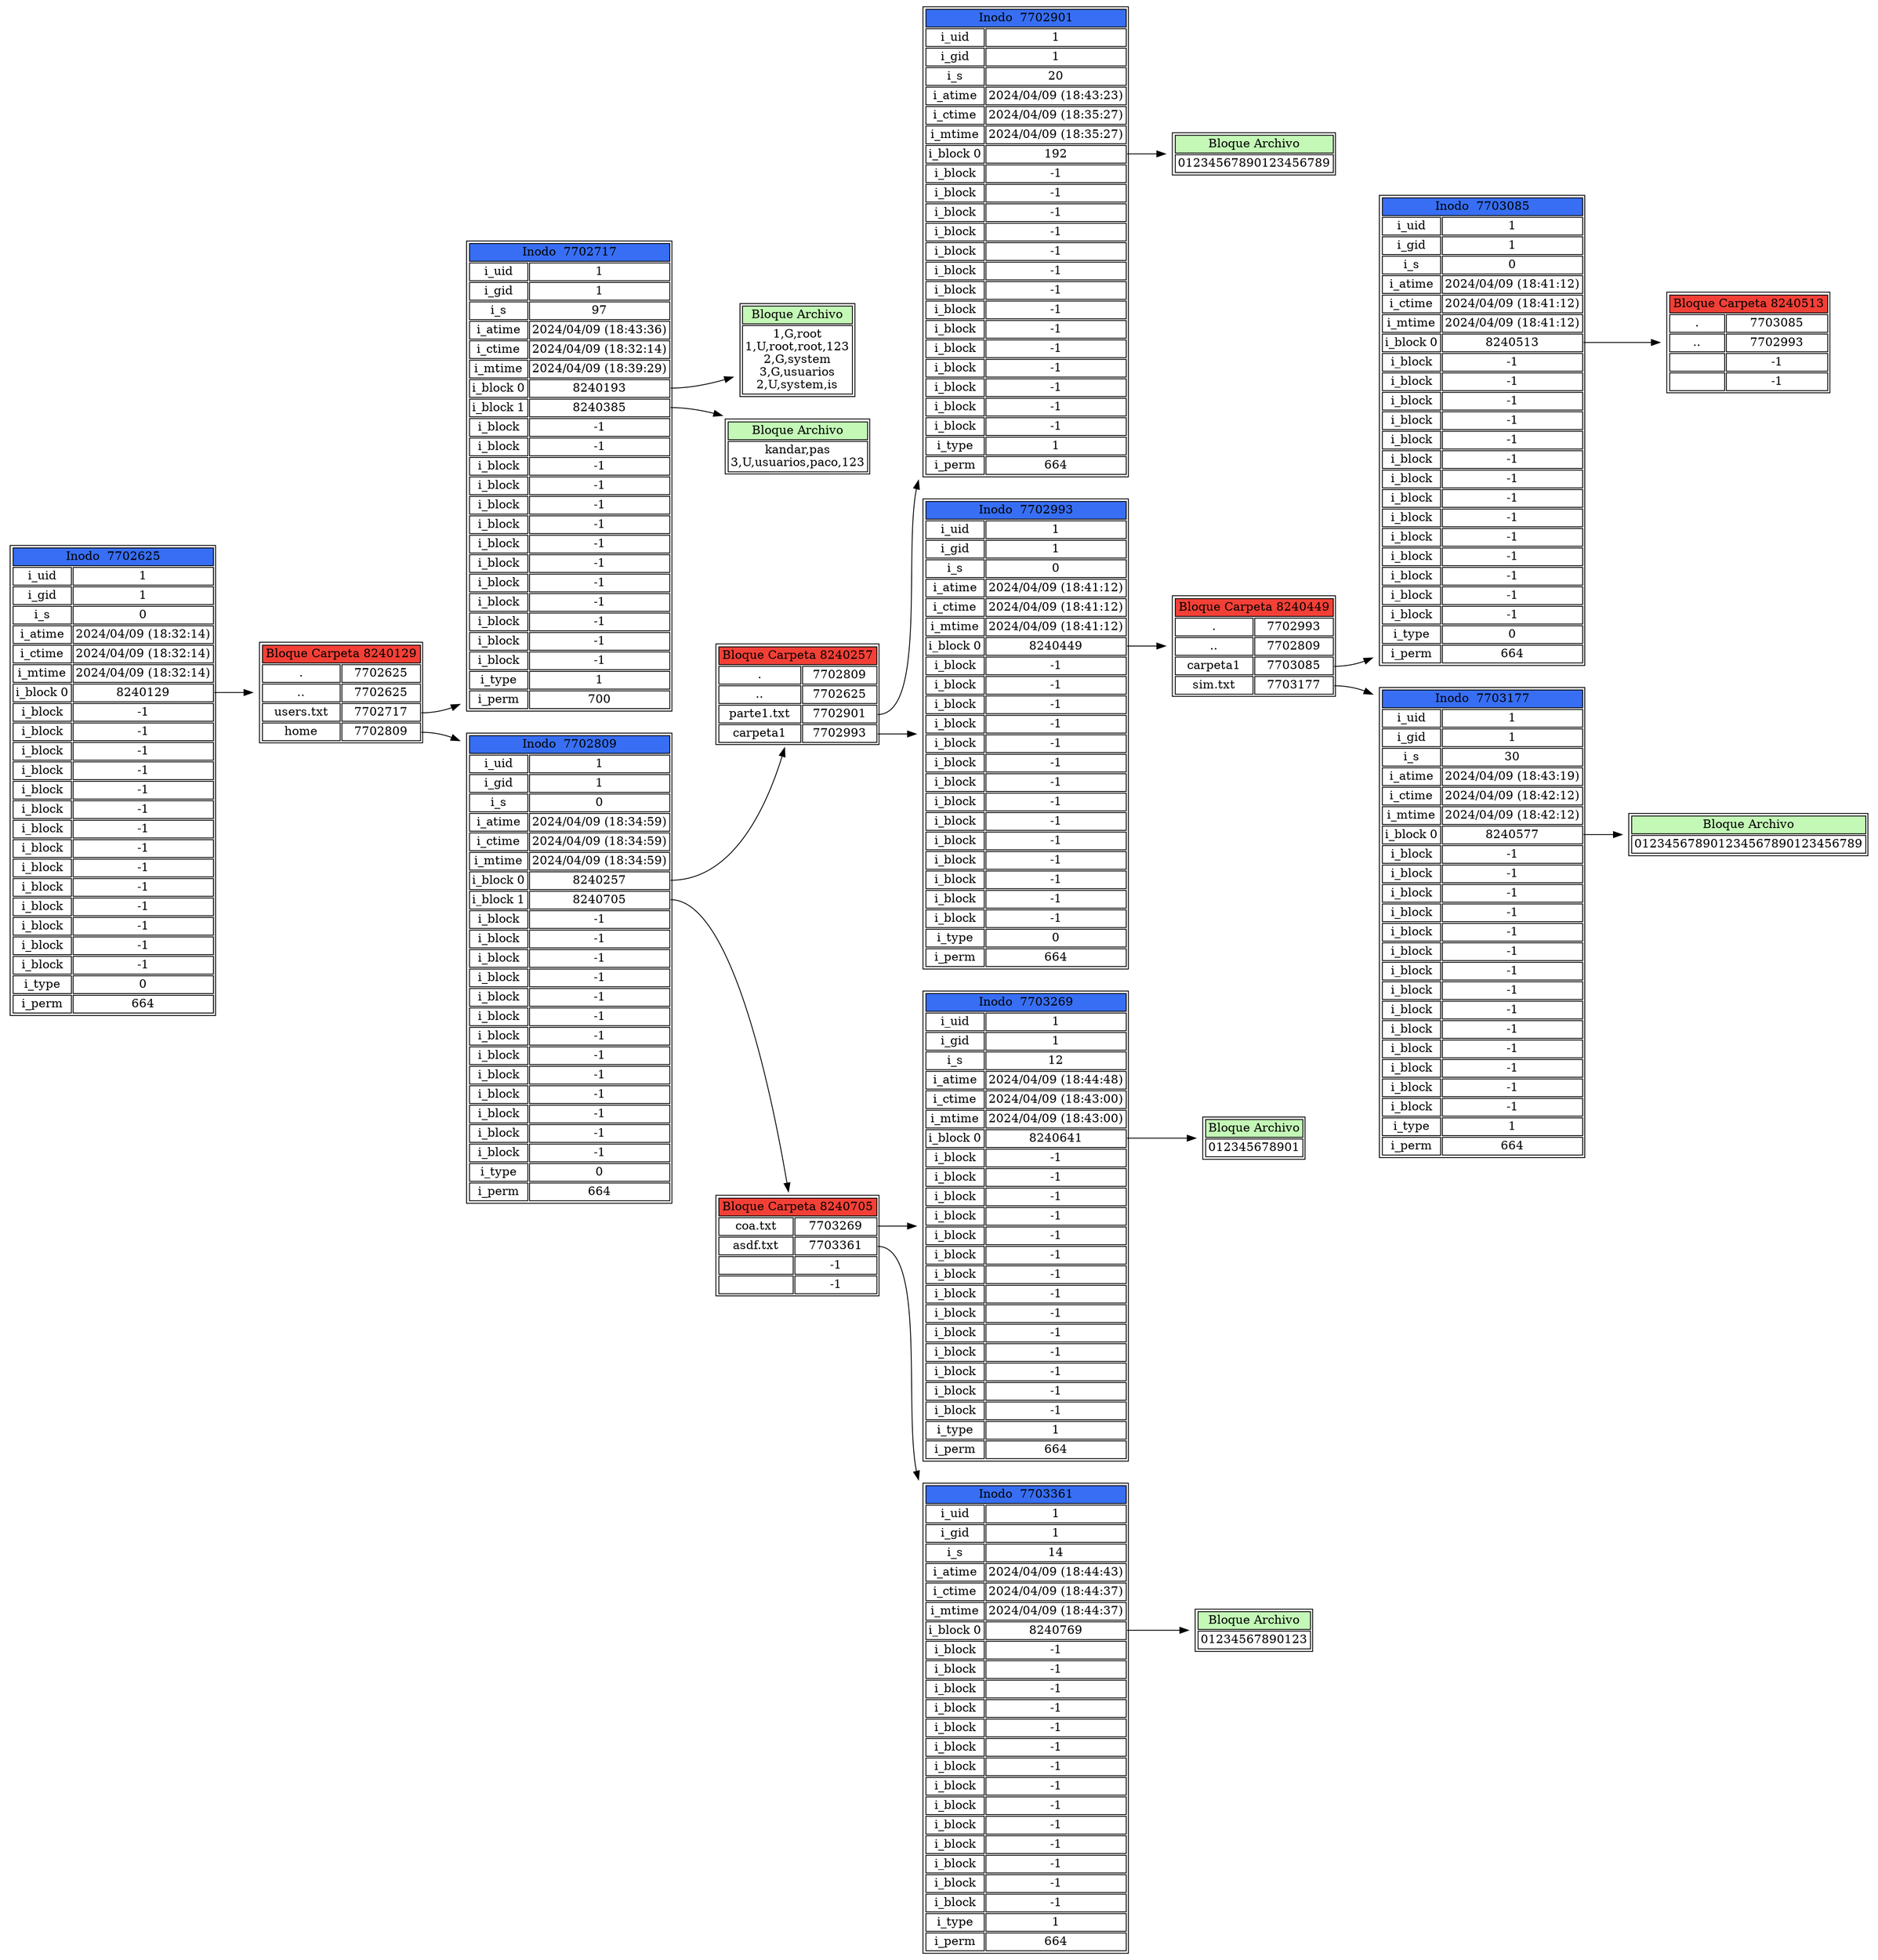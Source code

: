 digraph G {
	rankdir=LR;
	node[shape=none];
	n7702625[label=<<table>
		<tr>
			<td bgcolor="#376ef3" colspan="2">Inodo  7702625</td>
		</tr>
		<tr>
			<td>i_uid</td>
			<td>1</td>
		</tr>
		<tr>
			<td>i_gid</td>
			<td>1</td>
		</tr>
		<tr>
			<td>i_s</td>
			<td>0</td>
		</tr>
		<tr>
			<td>i_atime</td>
			<td>2024/04/09 (18:32:14)</td>
		</tr>
		<tr>
			<td>i_ctime</td>
			<td>2024/04/09 (18:32:14)</td>
		</tr>
		<tr>
			<td>i_mtime</td>
			<td>2024/04/09 (18:32:14)</td>
		</tr>
		<tr>
			<td>i_block 0</td>
			<td port="8240129">8240129</td>
		</tr>
		<tr>
			<td>i_block</td>
			<td>-1</td>
		</tr>
		<tr>
			<td>i_block</td>
			<td>-1</td>
		</tr>
		<tr>
			<td>i_block</td>
			<td>-1</td>
		</tr>
		<tr>
			<td>i_block</td>
			<td>-1</td>
		</tr>
		<tr>
			<td>i_block</td>
			<td>-1</td>
		</tr>
		<tr>
			<td>i_block</td>
			<td>-1</td>
		</tr>
		<tr>
			<td>i_block</td>
			<td>-1</td>
		</tr>
		<tr>
			<td>i_block</td>
			<td>-1</td>
		</tr>
		<tr>
			<td>i_block</td>
			<td>-1</td>
		</tr>
		<tr>
			<td>i_block</td>
			<td>-1</td>
		</tr>
		<tr>
			<td>i_block</td>
			<td>-1</td>
		</tr>
		<tr>
			<td>i_block</td>
			<td>-1</td>
		</tr>
		<tr>
			<td>i_block</td>
			<td>-1</td>
		</tr>
		<tr>
			<td>i_block</td>
			<td>-1</td>
		</tr>
		<tr>
			<td>i_type</td>
			<td>0</td>
		</tr>
		<tr>
			<td>i_perm</td>
			<td>664</td>
		</tr>
	</table>>];

	n8240129[label=<<table>
		<tr>
			<td colspan="2" bgcolor="#f34037">Bloque Carpeta 8240129</td>
		</tr>
		<tr>
			<td>.</td>
			<td port="7702625">7702625</td>
		</tr>
		<tr>
			<td>..</td>
			<td port="7702625">7702625</td>
		</tr>
		<tr>
			<td>users.txt</td>
			<td port="7702717">7702717</td>
		</tr>
		<tr>
			<td>home</td>
			<td port="7702809">7702809</td>
		</tr>
	</table>>];
n8240129:7702717->n7702717;
n8240129:7702809->n7702809;

n7702625:8240129->n8240129;

	n7702717[label=<<table>
		<tr>
			<td bgcolor="#376ef3" colspan="2">Inodo  7702717</td>
		</tr>
		<tr>
			<td>i_uid</td>
			<td>1</td>
		</tr>
		<tr>
			<td>i_gid</td>
			<td>1</td>
		</tr>
		<tr>
			<td>i_s</td>
			<td>97</td>
		</tr>
		<tr>
			<td>i_atime</td>
			<td>2024/04/09 (18:43:36)</td>
		</tr>
		<tr>
			<td>i_ctime</td>
			<td>2024/04/09 (18:32:14)</td>
		</tr>
		<tr>
			<td>i_mtime</td>
			<td>2024/04/09 (18:39:29)</td>
		</tr>
		<tr>
			<td>i_block 0</td>
			<td port="8240193">8240193</td>
		</tr>
		<tr>
			<td>i_block 1</td>
			<td port="8240385">8240385</td>
		</tr>
		<tr>
			<td>i_block</td>
			<td>-1</td>
		</tr>
		<tr>
			<td>i_block</td>
			<td>-1</td>
		</tr>
		<tr>
			<td>i_block</td>
			<td>-1</td>
		</tr>
		<tr>
			<td>i_block</td>
			<td>-1</td>
		</tr>
		<tr>
			<td>i_block</td>
			<td>-1</td>
		</tr>
		<tr>
			<td>i_block</td>
			<td>-1</td>
		</tr>
		<tr>
			<td>i_block</td>
			<td>-1</td>
		</tr>
		<tr>
			<td>i_block</td>
			<td>-1</td>
		</tr>
		<tr>
			<td>i_block</td>
			<td>-1</td>
		</tr>
		<tr>
			<td>i_block</td>
			<td>-1</td>
		</tr>
		<tr>
			<td>i_block</td>
			<td>-1</td>
		</tr>
		<tr>
			<td>i_block</td>
			<td>-1</td>
		</tr>
		<tr>
			<td>i_block</td>
			<td>-1</td>
		</tr>
		<tr>
			<td>i_type</td>
			<td>1</td>
		</tr>
		<tr>
			<td>i_perm</td>
			<td>700</td>
		</tr>
	</table>>];

	n8240193[label=<<table>
		<tr>
			<td bgcolor="#c3f8b6">Bloque Archivo</td>
		</tr>
		<tr>
			<td>1,G,root<br/>1,U,root,root,123<br/>2,G,system<br/>3,G,usuarios<br/>2,U,system,is</td>
		</tr>
	</table>>];

n7702717:8240193->n8240193;

	n8240385[label=<<table>
		<tr>
			<td bgcolor="#c3f8b6">Bloque Archivo</td>
		</tr>
		<tr>
			<td>kandar,pas<br/>3,U,usuarios,paco,123<br/></td>
		</tr>
	</table>>];

n7702717:8240385->n8240385;

	n7702809[label=<<table>
		<tr>
			<td bgcolor="#376ef3" colspan="2">Inodo  7702809</td>
		</tr>
		<tr>
			<td>i_uid</td>
			<td>1</td>
		</tr>
		<tr>
			<td>i_gid</td>
			<td>1</td>
		</tr>
		<tr>
			<td>i_s</td>
			<td>0</td>
		</tr>
		<tr>
			<td>i_atime</td>
			<td>2024/04/09 (18:34:59)</td>
		</tr>
		<tr>
			<td>i_ctime</td>
			<td>2024/04/09 (18:34:59)</td>
		</tr>
		<tr>
			<td>i_mtime</td>
			<td>2024/04/09 (18:34:59)</td>
		</tr>
		<tr>
			<td>i_block 0</td>
			<td port="8240257">8240257</td>
		</tr>
		<tr>
			<td>i_block 1</td>
			<td port="8240705">8240705</td>
		</tr>
		<tr>
			<td>i_block</td>
			<td>-1</td>
		</tr>
		<tr>
			<td>i_block</td>
			<td>-1</td>
		</tr>
		<tr>
			<td>i_block</td>
			<td>-1</td>
		</tr>
		<tr>
			<td>i_block</td>
			<td>-1</td>
		</tr>
		<tr>
			<td>i_block</td>
			<td>-1</td>
		</tr>
		<tr>
			<td>i_block</td>
			<td>-1</td>
		</tr>
		<tr>
			<td>i_block</td>
			<td>-1</td>
		</tr>
		<tr>
			<td>i_block</td>
			<td>-1</td>
		</tr>
		<tr>
			<td>i_block</td>
			<td>-1</td>
		</tr>
		<tr>
			<td>i_block</td>
			<td>-1</td>
		</tr>
		<tr>
			<td>i_block</td>
			<td>-1</td>
		</tr>
		<tr>
			<td>i_block</td>
			<td>-1</td>
		</tr>
		<tr>
			<td>i_block</td>
			<td>-1</td>
		</tr>
		<tr>
			<td>i_type</td>
			<td>0</td>
		</tr>
		<tr>
			<td>i_perm</td>
			<td>664</td>
		</tr>
	</table>>];

	n8240257[label=<<table>
		<tr>
			<td colspan="2" bgcolor="#f34037">Bloque Carpeta 8240257</td>
		</tr>
		<tr>
			<td>.</td>
			<td port="7702809">7702809</td>
		</tr>
		<tr>
			<td>..</td>
			<td port="7702625">7702625</td>
		</tr>
		<tr>
			<td>parte1.txt</td>
			<td port="7702901">7702901</td>
		</tr>
		<tr>
			<td>carpeta1</td>
			<td port="7702993">7702993</td>
		</tr>
	</table>>];
n8240257:7702901->n7702901;
n8240257:7702993->n7702993;

n7702809:8240257->n8240257;

	n8240705[label=<<table>
		<tr>
			<td colspan="2" bgcolor="#f34037">Bloque Carpeta 8240705</td>
		</tr>
		<tr>
			<td>coa.txt</td>
			<td port="7703269">7703269</td>
		</tr>
		<tr>
			<td>asdf.txt</td>
			<td port="7703361">7703361</td>
		</tr>
		<tr>
			<td></td>
			<td port="-1">-1</td>
		</tr>
		<tr>
			<td></td>
			<td port="-1">-1</td>
		</tr>
	</table>>];
n8240705:7703269->n7703269;
n8240705:7703361->n7703361;

n7702809:8240705->n8240705;

	n7702901[label=<<table>
		<tr>
			<td bgcolor="#376ef3" colspan="2">Inodo  7702901</td>
		</tr>
		<tr>
			<td>i_uid</td>
			<td>1</td>
		</tr>
		<tr>
			<td>i_gid</td>
			<td>1</td>
		</tr>
		<tr>
			<td>i_s</td>
			<td>20</td>
		</tr>
		<tr>
			<td>i_atime</td>
			<td>2024/04/09 (18:43:23)</td>
		</tr>
		<tr>
			<td>i_ctime</td>
			<td>2024/04/09 (18:35:27)</td>
		</tr>
		<tr>
			<td>i_mtime</td>
			<td>2024/04/09 (18:35:27)</td>
		</tr>
		<tr>
			<td>i_block 0</td>
			<td port="192">192</td>
		</tr>
		<tr>
			<td>i_block</td>
			<td>-1</td>
		</tr>
		<tr>
			<td>i_block</td>
			<td>-1</td>
		</tr>
		<tr>
			<td>i_block</td>
			<td>-1</td>
		</tr>
		<tr>
			<td>i_block</td>
			<td>-1</td>
		</tr>
		<tr>
			<td>i_block</td>
			<td>-1</td>
		</tr>
		<tr>
			<td>i_block</td>
			<td>-1</td>
		</tr>
		<tr>
			<td>i_block</td>
			<td>-1</td>
		</tr>
		<tr>
			<td>i_block</td>
			<td>-1</td>
		</tr>
		<tr>
			<td>i_block</td>
			<td>-1</td>
		</tr>
		<tr>
			<td>i_block</td>
			<td>-1</td>
		</tr>
		<tr>
			<td>i_block</td>
			<td>-1</td>
		</tr>
		<tr>
			<td>i_block</td>
			<td>-1</td>
		</tr>
		<tr>
			<td>i_block</td>
			<td>-1</td>
		</tr>
		<tr>
			<td>i_block</td>
			<td>-1</td>
		</tr>
		<tr>
			<td>i_type</td>
			<td>1</td>
		</tr>
		<tr>
			<td>i_perm</td>
			<td>664</td>
		</tr>
	</table>>];

	n192[label=<<table>
		<tr>
			<td bgcolor="#c3f8b6">Bloque Archivo</td>
		</tr>
		<tr>
			<td>01234567890123456789</td>
		</tr>
	</table>>];

n7702901:192->n192;

	n7702993[label=<<table>
		<tr>
			<td bgcolor="#376ef3" colspan="2">Inodo  7702993</td>
		</tr>
		<tr>
			<td>i_uid</td>
			<td>1</td>
		</tr>
		<tr>
			<td>i_gid</td>
			<td>1</td>
		</tr>
		<tr>
			<td>i_s</td>
			<td>0</td>
		</tr>
		<tr>
			<td>i_atime</td>
			<td>2024/04/09 (18:41:12)</td>
		</tr>
		<tr>
			<td>i_ctime</td>
			<td>2024/04/09 (18:41:12)</td>
		</tr>
		<tr>
			<td>i_mtime</td>
			<td>2024/04/09 (18:41:12)</td>
		</tr>
		<tr>
			<td>i_block 0</td>
			<td port="8240449">8240449</td>
		</tr>
		<tr>
			<td>i_block</td>
			<td>-1</td>
		</tr>
		<tr>
			<td>i_block</td>
			<td>-1</td>
		</tr>
		<tr>
			<td>i_block</td>
			<td>-1</td>
		</tr>
		<tr>
			<td>i_block</td>
			<td>-1</td>
		</tr>
		<tr>
			<td>i_block</td>
			<td>-1</td>
		</tr>
		<tr>
			<td>i_block</td>
			<td>-1</td>
		</tr>
		<tr>
			<td>i_block</td>
			<td>-1</td>
		</tr>
		<tr>
			<td>i_block</td>
			<td>-1</td>
		</tr>
		<tr>
			<td>i_block</td>
			<td>-1</td>
		</tr>
		<tr>
			<td>i_block</td>
			<td>-1</td>
		</tr>
		<tr>
			<td>i_block</td>
			<td>-1</td>
		</tr>
		<tr>
			<td>i_block</td>
			<td>-1</td>
		</tr>
		<tr>
			<td>i_block</td>
			<td>-1</td>
		</tr>
		<tr>
			<td>i_block</td>
			<td>-1</td>
		</tr>
		<tr>
			<td>i_type</td>
			<td>0</td>
		</tr>
		<tr>
			<td>i_perm</td>
			<td>664</td>
		</tr>
	</table>>];

	n8240449[label=<<table>
		<tr>
			<td colspan="2" bgcolor="#f34037">Bloque Carpeta 8240449</td>
		</tr>
		<tr>
			<td>.</td>
			<td port="7702993">7702993</td>
		</tr>
		<tr>
			<td>..</td>
			<td port="7702809">7702809</td>
		</tr>
		<tr>
			<td>carpeta1</td>
			<td port="7703085">7703085</td>
		</tr>
		<tr>
			<td>sim.txt</td>
			<td port="7703177">7703177</td>
		</tr>
	</table>>];
n8240449:7703085->n7703085;
n8240449:7703177->n7703177;

n7702993:8240449->n8240449;

	n7703085[label=<<table>
		<tr>
			<td bgcolor="#376ef3" colspan="2">Inodo  7703085</td>
		</tr>
		<tr>
			<td>i_uid</td>
			<td>1</td>
		</tr>
		<tr>
			<td>i_gid</td>
			<td>1</td>
		</tr>
		<tr>
			<td>i_s</td>
			<td>0</td>
		</tr>
		<tr>
			<td>i_atime</td>
			<td>2024/04/09 (18:41:12)</td>
		</tr>
		<tr>
			<td>i_ctime</td>
			<td>2024/04/09 (18:41:12)</td>
		</tr>
		<tr>
			<td>i_mtime</td>
			<td>2024/04/09 (18:41:12)</td>
		</tr>
		<tr>
			<td>i_block 0</td>
			<td port="8240513">8240513</td>
		</tr>
		<tr>
			<td>i_block</td>
			<td>-1</td>
		</tr>
		<tr>
			<td>i_block</td>
			<td>-1</td>
		</tr>
		<tr>
			<td>i_block</td>
			<td>-1</td>
		</tr>
		<tr>
			<td>i_block</td>
			<td>-1</td>
		</tr>
		<tr>
			<td>i_block</td>
			<td>-1</td>
		</tr>
		<tr>
			<td>i_block</td>
			<td>-1</td>
		</tr>
		<tr>
			<td>i_block</td>
			<td>-1</td>
		</tr>
		<tr>
			<td>i_block</td>
			<td>-1</td>
		</tr>
		<tr>
			<td>i_block</td>
			<td>-1</td>
		</tr>
		<tr>
			<td>i_block</td>
			<td>-1</td>
		</tr>
		<tr>
			<td>i_block</td>
			<td>-1</td>
		</tr>
		<tr>
			<td>i_block</td>
			<td>-1</td>
		</tr>
		<tr>
			<td>i_block</td>
			<td>-1</td>
		</tr>
		<tr>
			<td>i_block</td>
			<td>-1</td>
		</tr>
		<tr>
			<td>i_type</td>
			<td>0</td>
		</tr>
		<tr>
			<td>i_perm</td>
			<td>664</td>
		</tr>
	</table>>];

	n8240513[label=<<table>
		<tr>
			<td colspan="2" bgcolor="#f34037">Bloque Carpeta 8240513</td>
		</tr>
		<tr>
			<td>.</td>
			<td port="7703085">7703085</td>
		</tr>
		<tr>
			<td>..</td>
			<td port="7702993">7702993</td>
		</tr>
		<tr>
			<td></td>
			<td port="-1">-1</td>
		</tr>
		<tr>
			<td></td>
			<td port="-1">-1</td>
		</tr>
	</table>>];

n7703085:8240513->n8240513;

	n7703177[label=<<table>
		<tr>
			<td bgcolor="#376ef3" colspan="2">Inodo  7703177</td>
		</tr>
		<tr>
			<td>i_uid</td>
			<td>1</td>
		</tr>
		<tr>
			<td>i_gid</td>
			<td>1</td>
		</tr>
		<tr>
			<td>i_s</td>
			<td>30</td>
		</tr>
		<tr>
			<td>i_atime</td>
			<td>2024/04/09 (18:43:19)</td>
		</tr>
		<tr>
			<td>i_ctime</td>
			<td>2024/04/09 (18:42:12)</td>
		</tr>
		<tr>
			<td>i_mtime</td>
			<td>2024/04/09 (18:42:12)</td>
		</tr>
		<tr>
			<td>i_block 0</td>
			<td port="8240577">8240577</td>
		</tr>
		<tr>
			<td>i_block</td>
			<td>-1</td>
		</tr>
		<tr>
			<td>i_block</td>
			<td>-1</td>
		</tr>
		<tr>
			<td>i_block</td>
			<td>-1</td>
		</tr>
		<tr>
			<td>i_block</td>
			<td>-1</td>
		</tr>
		<tr>
			<td>i_block</td>
			<td>-1</td>
		</tr>
		<tr>
			<td>i_block</td>
			<td>-1</td>
		</tr>
		<tr>
			<td>i_block</td>
			<td>-1</td>
		</tr>
		<tr>
			<td>i_block</td>
			<td>-1</td>
		</tr>
		<tr>
			<td>i_block</td>
			<td>-1</td>
		</tr>
		<tr>
			<td>i_block</td>
			<td>-1</td>
		</tr>
		<tr>
			<td>i_block</td>
			<td>-1</td>
		</tr>
		<tr>
			<td>i_block</td>
			<td>-1</td>
		</tr>
		<tr>
			<td>i_block</td>
			<td>-1</td>
		</tr>
		<tr>
			<td>i_block</td>
			<td>-1</td>
		</tr>
		<tr>
			<td>i_type</td>
			<td>1</td>
		</tr>
		<tr>
			<td>i_perm</td>
			<td>664</td>
		</tr>
	</table>>];

	n8240577[label=<<table>
		<tr>
			<td bgcolor="#c3f8b6">Bloque Archivo</td>
		</tr>
		<tr>
			<td>012345678901234567890123456789</td>
		</tr>
	</table>>];

n7703177:8240577->n8240577;

	n7703269[label=<<table>
		<tr>
			<td bgcolor="#376ef3" colspan="2">Inodo  7703269</td>
		</tr>
		<tr>
			<td>i_uid</td>
			<td>1</td>
		</tr>
		<tr>
			<td>i_gid</td>
			<td>1</td>
		</tr>
		<tr>
			<td>i_s</td>
			<td>12</td>
		</tr>
		<tr>
			<td>i_atime</td>
			<td>2024/04/09 (18:44:48)</td>
		</tr>
		<tr>
			<td>i_ctime</td>
			<td>2024/04/09 (18:43:00)</td>
		</tr>
		<tr>
			<td>i_mtime</td>
			<td>2024/04/09 (18:43:00)</td>
		</tr>
		<tr>
			<td>i_block 0</td>
			<td port="8240641">8240641</td>
		</tr>
		<tr>
			<td>i_block</td>
			<td>-1</td>
		</tr>
		<tr>
			<td>i_block</td>
			<td>-1</td>
		</tr>
		<tr>
			<td>i_block</td>
			<td>-1</td>
		</tr>
		<tr>
			<td>i_block</td>
			<td>-1</td>
		</tr>
		<tr>
			<td>i_block</td>
			<td>-1</td>
		</tr>
		<tr>
			<td>i_block</td>
			<td>-1</td>
		</tr>
		<tr>
			<td>i_block</td>
			<td>-1</td>
		</tr>
		<tr>
			<td>i_block</td>
			<td>-1</td>
		</tr>
		<tr>
			<td>i_block</td>
			<td>-1</td>
		</tr>
		<tr>
			<td>i_block</td>
			<td>-1</td>
		</tr>
		<tr>
			<td>i_block</td>
			<td>-1</td>
		</tr>
		<tr>
			<td>i_block</td>
			<td>-1</td>
		</tr>
		<tr>
			<td>i_block</td>
			<td>-1</td>
		</tr>
		<tr>
			<td>i_block</td>
			<td>-1</td>
		</tr>
		<tr>
			<td>i_type</td>
			<td>1</td>
		</tr>
		<tr>
			<td>i_perm</td>
			<td>664</td>
		</tr>
	</table>>];

	n8240641[label=<<table>
		<tr>
			<td bgcolor="#c3f8b6">Bloque Archivo</td>
		</tr>
		<tr>
			<td>012345678901</td>
		</tr>
	</table>>];

n7703269:8240641->n8240641;

	n7703361[label=<<table>
		<tr>
			<td bgcolor="#376ef3" colspan="2">Inodo  7703361</td>
		</tr>
		<tr>
			<td>i_uid</td>
			<td>1</td>
		</tr>
		<tr>
			<td>i_gid</td>
			<td>1</td>
		</tr>
		<tr>
			<td>i_s</td>
			<td>14</td>
		</tr>
		<tr>
			<td>i_atime</td>
			<td>2024/04/09 (18:44:43)</td>
		</tr>
		<tr>
			<td>i_ctime</td>
			<td>2024/04/09 (18:44:37)</td>
		</tr>
		<tr>
			<td>i_mtime</td>
			<td>2024/04/09 (18:44:37)</td>
		</tr>
		<tr>
			<td>i_block 0</td>
			<td port="8240769">8240769</td>
		</tr>
		<tr>
			<td>i_block</td>
			<td>-1</td>
		</tr>
		<tr>
			<td>i_block</td>
			<td>-1</td>
		</tr>
		<tr>
			<td>i_block</td>
			<td>-1</td>
		</tr>
		<tr>
			<td>i_block</td>
			<td>-1</td>
		</tr>
		<tr>
			<td>i_block</td>
			<td>-1</td>
		</tr>
		<tr>
			<td>i_block</td>
			<td>-1</td>
		</tr>
		<tr>
			<td>i_block</td>
			<td>-1</td>
		</tr>
		<tr>
			<td>i_block</td>
			<td>-1</td>
		</tr>
		<tr>
			<td>i_block</td>
			<td>-1</td>
		</tr>
		<tr>
			<td>i_block</td>
			<td>-1</td>
		</tr>
		<tr>
			<td>i_block</td>
			<td>-1</td>
		</tr>
		<tr>
			<td>i_block</td>
			<td>-1</td>
		</tr>
		<tr>
			<td>i_block</td>
			<td>-1</td>
		</tr>
		<tr>
			<td>i_block</td>
			<td>-1</td>
		</tr>
		<tr>
			<td>i_type</td>
			<td>1</td>
		</tr>
		<tr>
			<td>i_perm</td>
			<td>664</td>
		</tr>
	</table>>];

	n8240769[label=<<table>
		<tr>
			<td bgcolor="#c3f8b6">Bloque Archivo</td>
		</tr>
		<tr>
			<td>01234567890123</td>
		</tr>
	</table>>];

n7703361:8240769->n8240769;

}
